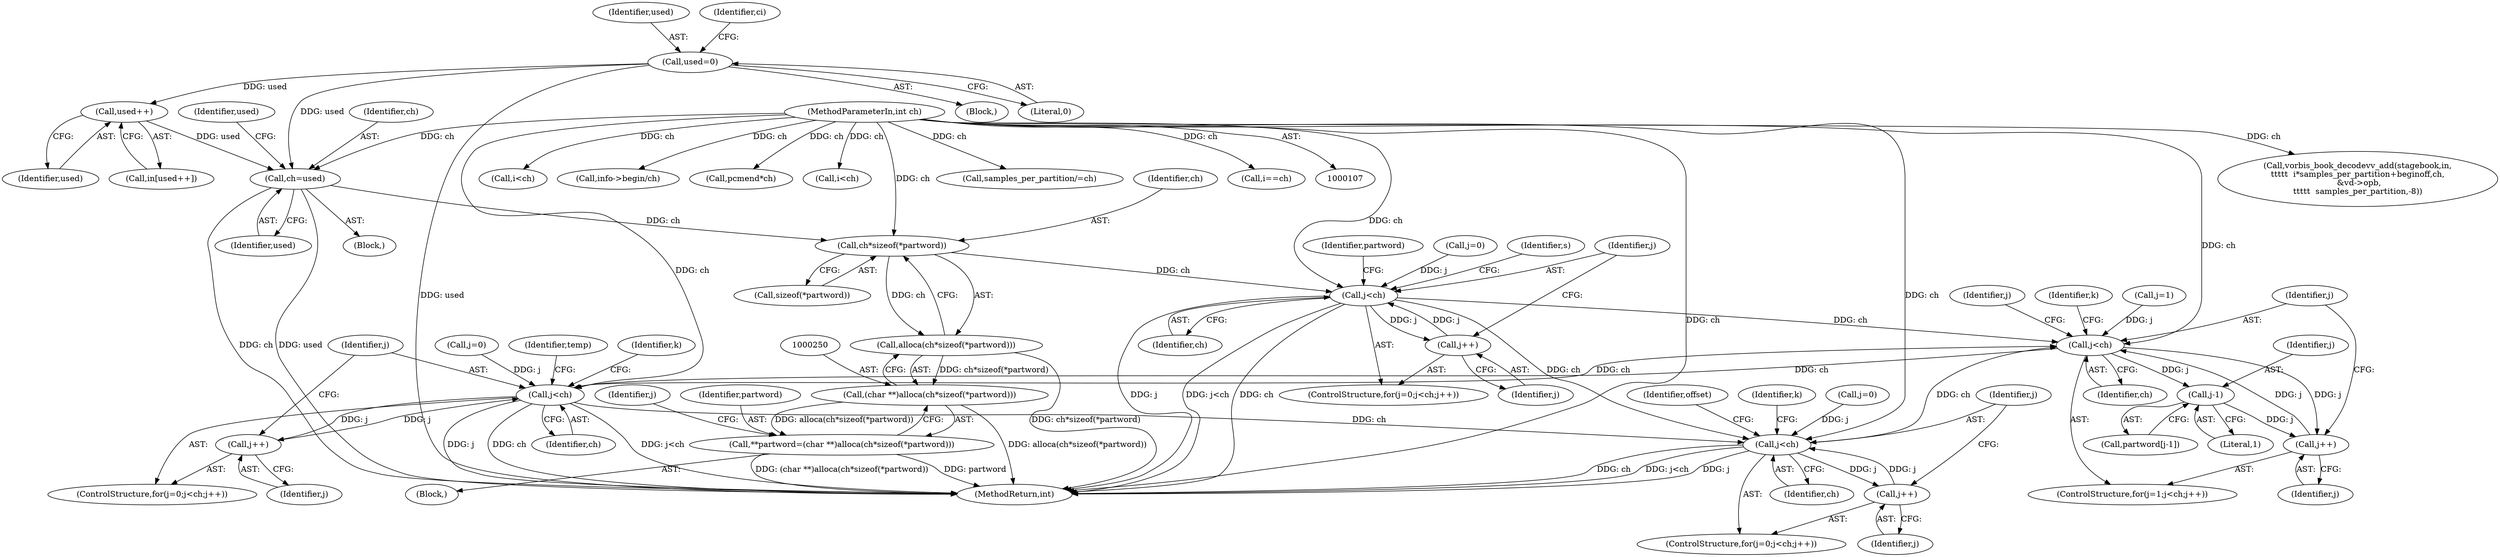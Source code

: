 digraph "0_Android_659030a2e80c38fb8da0a4eb68695349eec6778b@API" {
"1000252" [label="(Call,ch*sizeof(*partword))"];
"1000240" [label="(Call,ch=used)"];
"1000235" [label="(Call,used++)"];
"1000119" [label="(Call,used=0)"];
"1000112" [label="(MethodParameterIn,int ch)"];
"1000251" [label="(Call,alloca(ch*sizeof(*partword)))"];
"1000249" [label="(Call,(char **)alloca(ch*sizeof(*partword)))"];
"1000247" [label="(Call,**partword=(char **)alloca(ch*sizeof(*partword)))"];
"1000261" [label="(Call,j<ch)"];
"1000264" [label="(Call,j++)"];
"1000354" [label="(Call,j<ch)"];
"1000357" [label="(Call,j++)"];
"1000381" [label="(Call,j-1)"];
"1000391" [label="(Call,j<ch)"];
"1000394" [label="(Call,j++)"];
"1000474" [label="(Call,j<ch)"];
"1000477" [label="(Call,j++)"];
"1000242" [label="(Identifier,used)"];
"1000387" [label="(ControlStructure,for(j=0;j<ch;j++))"];
"1000382" [label="(Identifier,j)"];
"1000388" [label="(Call,j=0)"];
"1000842" [label="(Call,vorbis_book_decodevv_add(stagebook,in,\n\t\t\t\t\t  i*samples_per_partition+beginoff,ch,\n &vd->opb,\n\t\t\t\t\t  samples_per_partition,-8))"];
"1000355" [label="(Identifier,j)"];
"1000482" [label="(Identifier,offset)"];
"1000467" [label="(Identifier,k)"];
"1000247" [label="(Call,**partword=(char **)alloca(ch*sizeof(*partword)))"];
"1000258" [label="(Call,j=0)"];
"1000475" [label="(Identifier,j)"];
"1000257" [label="(ControlStructure,for(j=0;j<ch;j++))"];
"1000252" [label="(Call,ch*sizeof(*partword))"];
"1000223" [label="(Call,i<ch)"];
"1000478" [label="(Identifier,j)"];
"1000249" [label="(Call,(char **)alloca(ch*sizeof(*partword)))"];
"1000381" [label="(Call,j-1)"];
"1000284" [label="(Identifier,s)"];
"1000248" [label="(Identifier,partword)"];
"1000251" [label="(Call,alloca(ch*sizeof(*partword)))"];
"1000113" [label="(Block,)"];
"1000120" [label="(Identifier,used)"];
"1000456" [label="(Identifier,k)"];
"1000474" [label="(Call,j<ch)"];
"1000471" [label="(Call,j=0)"];
"1000119" [label="(Call,used=0)"];
"1000650" [label="(Call,info->begin/ch)"];
"1000354" [label="(Call,j<ch)"];
"1000391" [label="(Call,j<ch)"];
"1000264" [label="(Call,j++)"];
"1000393" [label="(Identifier,ch)"];
"1000477" [label="(Call,j++)"];
"1000124" [label="(Identifier,ci)"];
"1000245" [label="(Block,)"];
"1000240" [label="(Call,ch=used)"];
"1000265" [label="(Identifier,j)"];
"1000112" [label="(MethodParameterIn,int ch)"];
"1000588" [label="(Call,pcmend*ch)"];
"1000389" [label="(Identifier,j)"];
"1000659" [label="(Call,i<ch)"];
"1000235" [label="(Call,used++)"];
"1000470" [label="(ControlStructure,for(j=0;j<ch;j++))"];
"1000476" [label="(Identifier,ch)"];
"1000864" [label="(MethodReturn,int)"];
"1000202" [label="(Block,)"];
"1000233" [label="(Call,in[used++])"];
"1000241" [label="(Identifier,ch)"];
"1000244" [label="(Identifier,used)"];
"1000253" [label="(Identifier,ch)"];
"1000350" [label="(ControlStructure,for(j=1;j<ch;j++))"];
"1000399" [label="(Identifier,temp)"];
"1000383" [label="(Literal,1)"];
"1000268" [label="(Identifier,partword)"];
"1000263" [label="(Identifier,ch)"];
"1000358" [label="(Identifier,j)"];
"1000261" [label="(Call,j<ch)"];
"1000357" [label="(Call,j++)"];
"1000361" [label="(Identifier,k)"];
"1000356" [label="(Identifier,ch)"];
"1000394" [label="(Call,j++)"];
"1000259" [label="(Identifier,j)"];
"1000395" [label="(Identifier,j)"];
"1000675" [label="(Call,samples_per_partition/=ch)"];
"1000262" [label="(Identifier,j)"];
"1000670" [label="(Call,i==ch)"];
"1000236" [label="(Identifier,used)"];
"1000121" [label="(Literal,0)"];
"1000379" [label="(Call,partword[j-1])"];
"1000351" [label="(Call,j=1)"];
"1000392" [label="(Identifier,j)"];
"1000254" [label="(Call,sizeof(*partword))"];
"1000252" -> "1000251"  [label="AST: "];
"1000252" -> "1000254"  [label="CFG: "];
"1000253" -> "1000252"  [label="AST: "];
"1000254" -> "1000252"  [label="AST: "];
"1000251" -> "1000252"  [label="CFG: "];
"1000252" -> "1000251"  [label="DDG: ch"];
"1000240" -> "1000252"  [label="DDG: ch"];
"1000112" -> "1000252"  [label="DDG: ch"];
"1000252" -> "1000261"  [label="DDG: ch"];
"1000240" -> "1000202"  [label="AST: "];
"1000240" -> "1000242"  [label="CFG: "];
"1000241" -> "1000240"  [label="AST: "];
"1000242" -> "1000240"  [label="AST: "];
"1000244" -> "1000240"  [label="CFG: "];
"1000240" -> "1000864"  [label="DDG: used"];
"1000240" -> "1000864"  [label="DDG: ch"];
"1000235" -> "1000240"  [label="DDG: used"];
"1000119" -> "1000240"  [label="DDG: used"];
"1000112" -> "1000240"  [label="DDG: ch"];
"1000235" -> "1000233"  [label="AST: "];
"1000235" -> "1000236"  [label="CFG: "];
"1000236" -> "1000235"  [label="AST: "];
"1000233" -> "1000235"  [label="CFG: "];
"1000119" -> "1000235"  [label="DDG: used"];
"1000119" -> "1000113"  [label="AST: "];
"1000119" -> "1000121"  [label="CFG: "];
"1000120" -> "1000119"  [label="AST: "];
"1000121" -> "1000119"  [label="AST: "];
"1000124" -> "1000119"  [label="CFG: "];
"1000119" -> "1000864"  [label="DDG: used"];
"1000112" -> "1000107"  [label="AST: "];
"1000112" -> "1000864"  [label="DDG: ch"];
"1000112" -> "1000223"  [label="DDG: ch"];
"1000112" -> "1000261"  [label="DDG: ch"];
"1000112" -> "1000354"  [label="DDG: ch"];
"1000112" -> "1000391"  [label="DDG: ch"];
"1000112" -> "1000474"  [label="DDG: ch"];
"1000112" -> "1000588"  [label="DDG: ch"];
"1000112" -> "1000650"  [label="DDG: ch"];
"1000112" -> "1000659"  [label="DDG: ch"];
"1000112" -> "1000670"  [label="DDG: ch"];
"1000112" -> "1000675"  [label="DDG: ch"];
"1000112" -> "1000842"  [label="DDG: ch"];
"1000251" -> "1000249"  [label="AST: "];
"1000249" -> "1000251"  [label="CFG: "];
"1000251" -> "1000864"  [label="DDG: ch*sizeof(*partword)"];
"1000251" -> "1000249"  [label="DDG: ch*sizeof(*partword)"];
"1000249" -> "1000247"  [label="AST: "];
"1000250" -> "1000249"  [label="AST: "];
"1000247" -> "1000249"  [label="CFG: "];
"1000249" -> "1000864"  [label="DDG: alloca(ch*sizeof(*partword))"];
"1000249" -> "1000247"  [label="DDG: alloca(ch*sizeof(*partword))"];
"1000247" -> "1000245"  [label="AST: "];
"1000248" -> "1000247"  [label="AST: "];
"1000259" -> "1000247"  [label="CFG: "];
"1000247" -> "1000864"  [label="DDG: partword"];
"1000247" -> "1000864"  [label="DDG: (char **)alloca(ch*sizeof(*partword))"];
"1000261" -> "1000257"  [label="AST: "];
"1000261" -> "1000263"  [label="CFG: "];
"1000262" -> "1000261"  [label="AST: "];
"1000263" -> "1000261"  [label="AST: "];
"1000268" -> "1000261"  [label="CFG: "];
"1000284" -> "1000261"  [label="CFG: "];
"1000261" -> "1000864"  [label="DDG: ch"];
"1000261" -> "1000864"  [label="DDG: j"];
"1000261" -> "1000864"  [label="DDG: j<ch"];
"1000258" -> "1000261"  [label="DDG: j"];
"1000264" -> "1000261"  [label="DDG: j"];
"1000261" -> "1000264"  [label="DDG: j"];
"1000261" -> "1000354"  [label="DDG: ch"];
"1000261" -> "1000474"  [label="DDG: ch"];
"1000264" -> "1000257"  [label="AST: "];
"1000264" -> "1000265"  [label="CFG: "];
"1000265" -> "1000264"  [label="AST: "];
"1000262" -> "1000264"  [label="CFG: "];
"1000354" -> "1000350"  [label="AST: "];
"1000354" -> "1000356"  [label="CFG: "];
"1000355" -> "1000354"  [label="AST: "];
"1000356" -> "1000354"  [label="AST: "];
"1000361" -> "1000354"  [label="CFG: "];
"1000389" -> "1000354"  [label="CFG: "];
"1000357" -> "1000354"  [label="DDG: j"];
"1000351" -> "1000354"  [label="DDG: j"];
"1000474" -> "1000354"  [label="DDG: ch"];
"1000391" -> "1000354"  [label="DDG: ch"];
"1000354" -> "1000357"  [label="DDG: j"];
"1000354" -> "1000381"  [label="DDG: j"];
"1000354" -> "1000391"  [label="DDG: ch"];
"1000357" -> "1000350"  [label="AST: "];
"1000357" -> "1000358"  [label="CFG: "];
"1000358" -> "1000357"  [label="AST: "];
"1000355" -> "1000357"  [label="CFG: "];
"1000381" -> "1000357"  [label="DDG: j"];
"1000381" -> "1000379"  [label="AST: "];
"1000381" -> "1000383"  [label="CFG: "];
"1000382" -> "1000381"  [label="AST: "];
"1000383" -> "1000381"  [label="AST: "];
"1000379" -> "1000381"  [label="CFG: "];
"1000391" -> "1000387"  [label="AST: "];
"1000391" -> "1000393"  [label="CFG: "];
"1000392" -> "1000391"  [label="AST: "];
"1000393" -> "1000391"  [label="AST: "];
"1000399" -> "1000391"  [label="CFG: "];
"1000456" -> "1000391"  [label="CFG: "];
"1000391" -> "1000864"  [label="DDG: j"];
"1000391" -> "1000864"  [label="DDG: ch"];
"1000391" -> "1000864"  [label="DDG: j<ch"];
"1000388" -> "1000391"  [label="DDG: j"];
"1000394" -> "1000391"  [label="DDG: j"];
"1000391" -> "1000394"  [label="DDG: j"];
"1000391" -> "1000474"  [label="DDG: ch"];
"1000394" -> "1000387"  [label="AST: "];
"1000394" -> "1000395"  [label="CFG: "];
"1000395" -> "1000394"  [label="AST: "];
"1000392" -> "1000394"  [label="CFG: "];
"1000474" -> "1000470"  [label="AST: "];
"1000474" -> "1000476"  [label="CFG: "];
"1000475" -> "1000474"  [label="AST: "];
"1000476" -> "1000474"  [label="AST: "];
"1000482" -> "1000474"  [label="CFG: "];
"1000467" -> "1000474"  [label="CFG: "];
"1000474" -> "1000864"  [label="DDG: ch"];
"1000474" -> "1000864"  [label="DDG: j<ch"];
"1000474" -> "1000864"  [label="DDG: j"];
"1000471" -> "1000474"  [label="DDG: j"];
"1000477" -> "1000474"  [label="DDG: j"];
"1000474" -> "1000477"  [label="DDG: j"];
"1000477" -> "1000470"  [label="AST: "];
"1000477" -> "1000478"  [label="CFG: "];
"1000478" -> "1000477"  [label="AST: "];
"1000475" -> "1000477"  [label="CFG: "];
}
